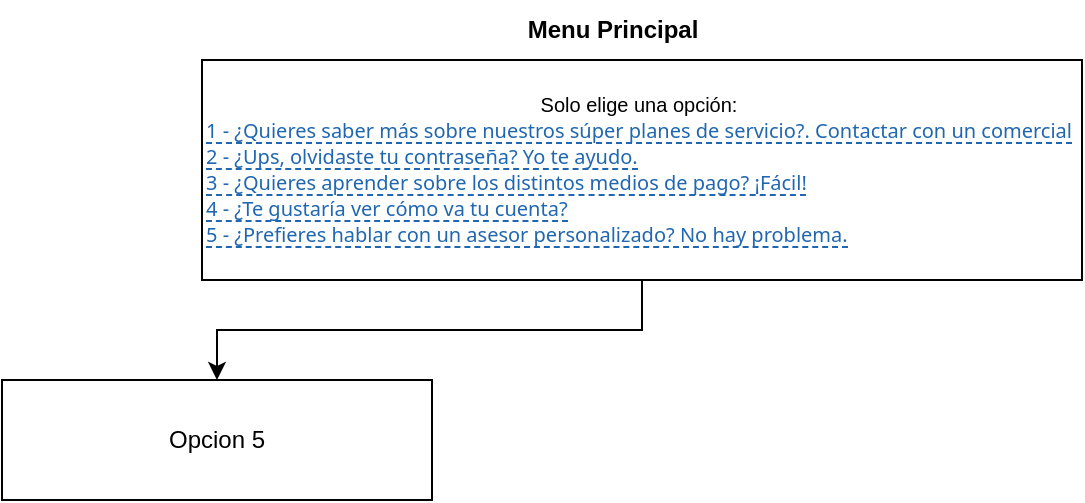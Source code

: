 <mxfile version="21.6.1" type="github">
  <diagram id="6a731a19-8d31-9384-78a2-239565b7b9f0" name="Page-1">
    <mxGraphModel dx="1434" dy="756" grid="1" gridSize="10" guides="1" tooltips="1" connect="1" arrows="1" fold="1" page="1" pageScale="1" pageWidth="1169" pageHeight="827" background="none" math="0" shadow="0">
      <root>
        <mxCell id="0" />
        <mxCell id="1" parent="0" />
        <mxCell id="rkMWaeEtUrmUBE1A2ZXG-1784" value="" style="edgeStyle=orthogonalEdgeStyle;rounded=0;orthogonalLoop=1;jettySize=auto;html=1;labelBackgroundColor=default;labelBorderColor=none;fontColor=#119732;" edge="1" parent="1" source="rkMWaeEtUrmUBE1A2ZXG-1779" target="rkMWaeEtUrmUBE1A2ZXG-1783">
          <mxGeometry relative="1" as="geometry" />
        </mxCell>
        <mxCell id="rkMWaeEtUrmUBE1A2ZXG-1779" value="&lt;div style=&quot;text-align: center;&quot;&gt;&lt;span style=&quot;background-color: initial;&quot;&gt;Solo elige una opción:&lt;/span&gt;&lt;br&gt;&lt;/div&gt;&lt;span style=&quot;display: inline-block; color: rgb(51, 51, 51); font-family: system-ui, -apple-system, BlinkMacSystemFont, &amp;quot;Segoe UI&amp;quot;, Roboto, Ubuntu, &amp;quot;Helvetica Neue&amp;quot;, Arial, sans-serif, &amp;quot;Apple Color Emoji&amp;quot;, &amp;quot;Segoe UI Emoji&amp;quot;, &amp;quot;Segoe UI Symbol&amp;quot;; font-size: 10px; background-color: rgb(255, 255, 255);&quot; class=&quot;bx-im-message-command-wrap&quot;&gt;&lt;span style=&quot;border-bottom: 1px dashed rgb(32, 103, 176); cursor: pointer; color: rgb(32, 103, 176); display: inline-block; font-size: 10px;&quot; data-entity=&quot;send&quot; class=&quot;bx-im-message-command&quot;&gt;1 - ¿Quieres saber más sobre nuestros súper planes de servicio?. Contactar con un comercial&lt;/span&gt;&lt;/span&gt;&lt;br style=&quot;color: rgb(51, 51, 51); font-family: system-ui, -apple-system, BlinkMacSystemFont, &amp;quot;Segoe UI&amp;quot;, Roboto, Ubuntu, &amp;quot;Helvetica Neue&amp;quot;, Arial, sans-serif, &amp;quot;Apple Color Emoji&amp;quot;, &amp;quot;Segoe UI Emoji&amp;quot;, &amp;quot;Segoe UI Symbol&amp;quot;; font-size: 10px; background-color: rgb(255, 255, 255);&quot;&gt;&lt;span style=&quot;display: inline-block; color: rgb(51, 51, 51); font-family: system-ui, -apple-system, BlinkMacSystemFont, &amp;quot;Segoe UI&amp;quot;, Roboto, Ubuntu, &amp;quot;Helvetica Neue&amp;quot;, Arial, sans-serif, &amp;quot;Apple Color Emoji&amp;quot;, &amp;quot;Segoe UI Emoji&amp;quot;, &amp;quot;Segoe UI Symbol&amp;quot;; font-size: 10px; background-color: rgb(255, 255, 255);&quot; class=&quot;bx-im-message-command-wrap&quot;&gt;&lt;span style=&quot;border-bottom: 1px dashed rgb(32, 103, 176); cursor: pointer; color: rgb(32, 103, 176); display: inline-block; font-size: 10px;&quot; data-entity=&quot;send&quot; class=&quot;bx-im-message-command&quot;&gt;2 - ¿Ups, olvidaste tu contraseña? Yo te ayudo.&lt;/span&gt;&lt;/span&gt;&lt;br style=&quot;color: rgb(51, 51, 51); font-family: system-ui, -apple-system, BlinkMacSystemFont, &amp;quot;Segoe UI&amp;quot;, Roboto, Ubuntu, &amp;quot;Helvetica Neue&amp;quot;, Arial, sans-serif, &amp;quot;Apple Color Emoji&amp;quot;, &amp;quot;Segoe UI Emoji&amp;quot;, &amp;quot;Segoe UI Symbol&amp;quot;; font-size: 10px; background-color: rgb(255, 255, 255);&quot;&gt;&lt;span style=&quot;display: inline-block; color: rgb(51, 51, 51); font-family: system-ui, -apple-system, BlinkMacSystemFont, &amp;quot;Segoe UI&amp;quot;, Roboto, Ubuntu, &amp;quot;Helvetica Neue&amp;quot;, Arial, sans-serif, &amp;quot;Apple Color Emoji&amp;quot;, &amp;quot;Segoe UI Emoji&amp;quot;, &amp;quot;Segoe UI Symbol&amp;quot;; font-size: 10px; background-color: rgb(255, 255, 255);&quot; class=&quot;bx-im-message-command-wrap&quot;&gt;&lt;span style=&quot;border-bottom: 1px dashed rgb(32, 103, 176); cursor: pointer; color: rgb(32, 103, 176); display: inline-block; font-size: 10px;&quot; data-entity=&quot;send&quot; class=&quot;bx-im-message-command&quot;&gt;3 - ¿Quieres aprender sobre los distintos medios de pago? ¡Fácil!&lt;/span&gt;&lt;/span&gt;&lt;br style=&quot;color: rgb(51, 51, 51); font-family: system-ui, -apple-system, BlinkMacSystemFont, &amp;quot;Segoe UI&amp;quot;, Roboto, Ubuntu, &amp;quot;Helvetica Neue&amp;quot;, Arial, sans-serif, &amp;quot;Apple Color Emoji&amp;quot;, &amp;quot;Segoe UI Emoji&amp;quot;, &amp;quot;Segoe UI Symbol&amp;quot;; font-size: 10px; background-color: rgb(255, 255, 255);&quot;&gt;&lt;span style=&quot;display: inline-block; color: rgb(51, 51, 51); font-family: system-ui, -apple-system, BlinkMacSystemFont, &amp;quot;Segoe UI&amp;quot;, Roboto, Ubuntu, &amp;quot;Helvetica Neue&amp;quot;, Arial, sans-serif, &amp;quot;Apple Color Emoji&amp;quot;, &amp;quot;Segoe UI Emoji&amp;quot;, &amp;quot;Segoe UI Symbol&amp;quot;; font-size: 10px; background-color: rgb(255, 255, 255);&quot; class=&quot;bx-im-message-command-wrap&quot;&gt;&lt;span style=&quot;border-bottom: 1px dashed rgb(32, 103, 176); cursor: pointer; color: rgb(32, 103, 176); display: inline-block; font-size: 10px;&quot; data-entity=&quot;send&quot; class=&quot;bx-im-message-command&quot;&gt;4 - ¿Te gustaría ver cómo va tu cuenta?&lt;/span&gt;&lt;/span&gt;&lt;br style=&quot;color: rgb(51, 51, 51); font-family: system-ui, -apple-system, BlinkMacSystemFont, &amp;quot;Segoe UI&amp;quot;, Roboto, Ubuntu, &amp;quot;Helvetica Neue&amp;quot;, Arial, sans-serif, &amp;quot;Apple Color Emoji&amp;quot;, &amp;quot;Segoe UI Emoji&amp;quot;, &amp;quot;Segoe UI Symbol&amp;quot;; font-size: 10px; background-color: rgb(255, 255, 255);&quot;&gt;&lt;span style=&quot;display: inline-block; color: rgb(51, 51, 51); font-family: system-ui, -apple-system, BlinkMacSystemFont, &amp;quot;Segoe UI&amp;quot;, Roboto, Ubuntu, &amp;quot;Helvetica Neue&amp;quot;, Arial, sans-serif, &amp;quot;Apple Color Emoji&amp;quot;, &amp;quot;Segoe UI Emoji&amp;quot;, &amp;quot;Segoe UI Symbol&amp;quot;; font-size: 10px; background-color: rgb(255, 255, 255);&quot; class=&quot;bx-im-message-command-wrap&quot;&gt;&lt;span style=&quot;border-bottom: 1px dashed rgb(32, 103, 176); cursor: pointer; color: rgb(32, 103, 176); display: inline-block; font-size: 10px;&quot; data-entity=&quot;send&quot; class=&quot;bx-im-message-command&quot;&gt;5 - ¿Prefieres hablar con un asesor personalizado? No hay problema.&lt;/span&gt;&lt;/span&gt;" style="rounded=0;whiteSpace=wrap;html=1;fontSize=10;align=left;" vertex="1" parent="1">
          <mxGeometry x="420" y="50" width="440" height="110" as="geometry" />
        </mxCell>
        <mxCell id="rkMWaeEtUrmUBE1A2ZXG-1780" value="Menu Principal" style="text;html=1;align=center;verticalAlign=middle;resizable=0;points=[];autosize=1;strokeColor=none;fillColor=none;fontStyle=1" vertex="1" parent="1">
          <mxGeometry x="570" y="20" width="110" height="30" as="geometry" />
        </mxCell>
        <mxCell id="rkMWaeEtUrmUBE1A2ZXG-1783" value="Opcion 5" style="rounded=0;whiteSpace=wrap;html=1;" vertex="1" parent="1">
          <mxGeometry x="320" y="210" width="215" height="60" as="geometry" />
        </mxCell>
      </root>
    </mxGraphModel>
  </diagram>
</mxfile>
